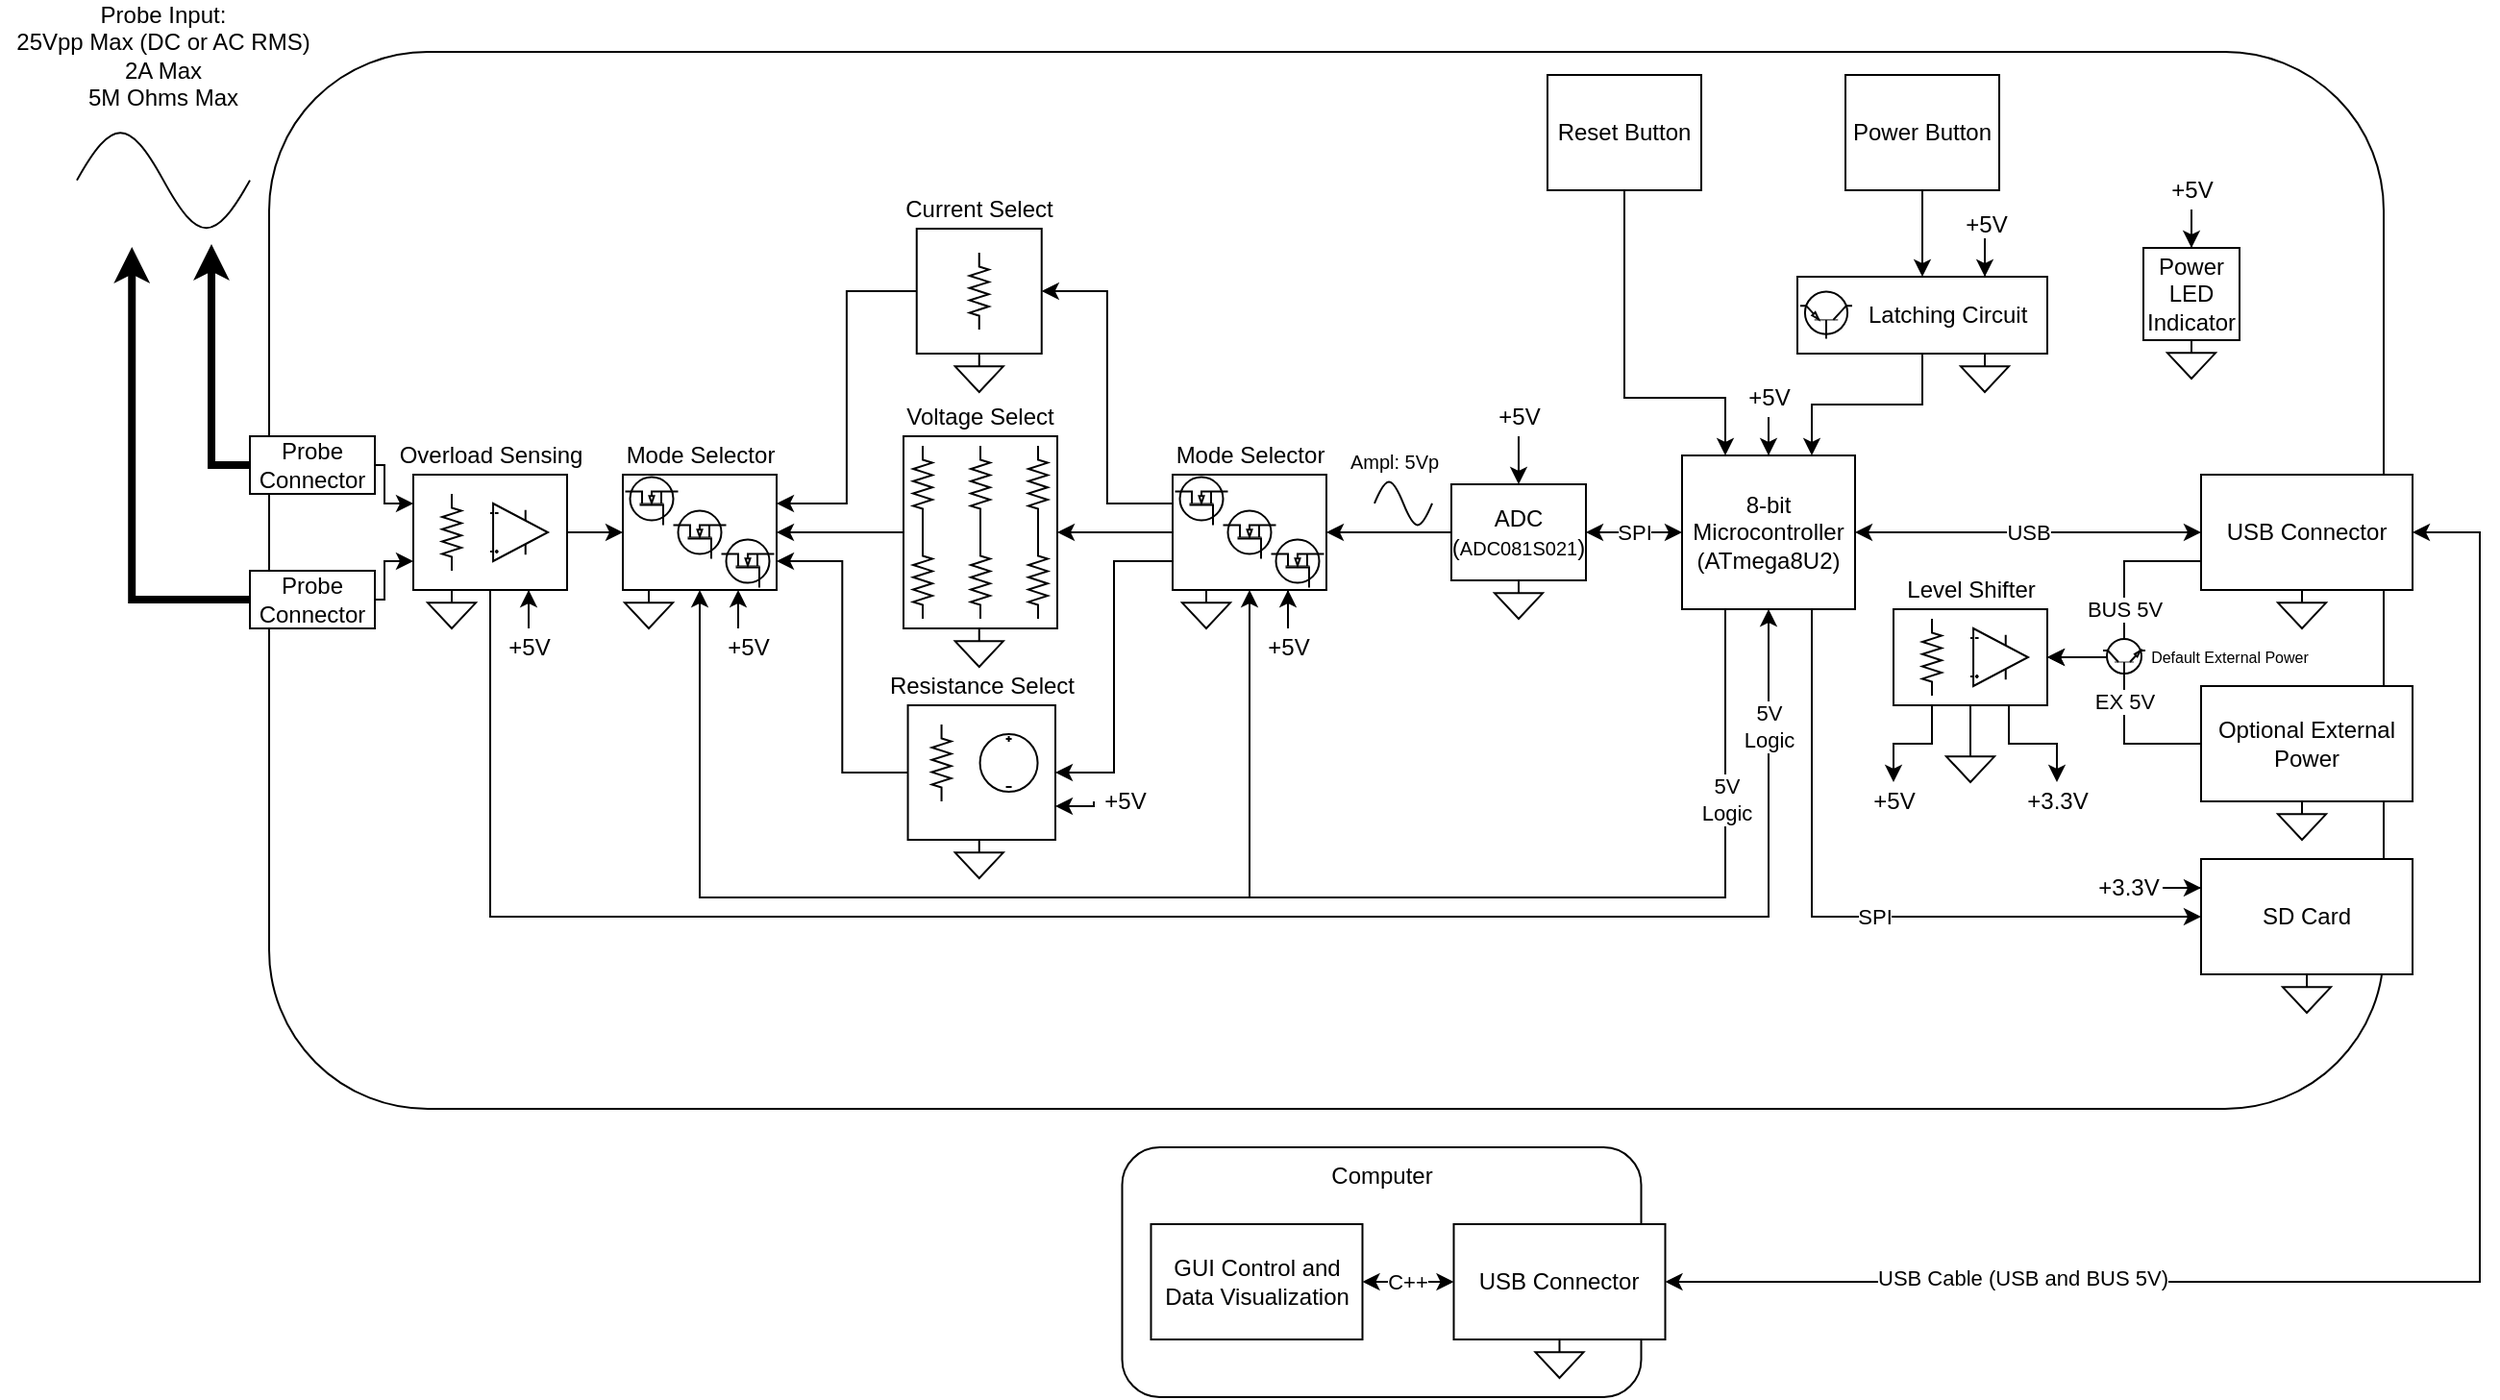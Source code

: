 <mxfile version="13.6.2" type="device"><diagram id="-oL0NHtV38mQ9emUjdSc" name="Page-1"><mxGraphModel dx="2523" dy="1014" grid="1" gridSize="10" guides="1" tooltips="1" connect="1" arrows="1" fold="1" page="1" pageScale="1" pageWidth="850" pageHeight="1100" math="0" shadow="0"><root><mxCell id="0"/><mxCell id="1" parent="0"/><mxCell id="wLDwbeyGVbWUntYZaLQP-93" value="" style="rounded=1;whiteSpace=wrap;html=1;" parent="1" vertex="1"><mxGeometry x="-650" y="190" width="1100" height="550" as="geometry"/></mxCell><mxCell id="okWs0Sjqfzj3kmloRYLB-4" value="SPI" style="edgeStyle=orthogonalEdgeStyle;rounded=0;orthogonalLoop=1;jettySize=auto;html=1;exitX=0;exitY=0.5;exitDx=0;exitDy=0;startArrow=classic;startFill=1;" parent="1" source="okWs0Sjqfzj3kmloRYLB-2" edge="1"><mxGeometry relative="1" as="geometry"><mxPoint x="35" y="440" as="targetPoint"/></mxGeometry></mxCell><mxCell id="okWs0Sjqfzj3kmloRYLB-37" style="edgeStyle=orthogonalEdgeStyle;rounded=0;orthogonalLoop=1;jettySize=auto;html=1;exitX=0.25;exitY=1;exitDx=0;exitDy=0;entryX=0.5;entryY=1;entryDx=0;entryDy=0;startArrow=none;startFill=0;endArrow=classic;endFill=1;" parent="1" source="okWs0Sjqfzj3kmloRYLB-2" target="okWs0Sjqfzj3kmloRYLB-25" edge="1"><mxGeometry relative="1" as="geometry"><Array as="points"><mxPoint x="108" y="630"/><mxPoint x="-140" y="630"/></Array></mxGeometry></mxCell><mxCell id="okWs0Sjqfzj3kmloRYLB-65" style="edgeStyle=orthogonalEdgeStyle;rounded=0;orthogonalLoop=1;jettySize=auto;html=1;exitX=0.25;exitY=1;exitDx=0;exitDy=0;entryX=0.5;entryY=1;entryDx=0;entryDy=0;startArrow=none;startFill=0;endArrow=classic;endFill=1;" parent="1" source="okWs0Sjqfzj3kmloRYLB-2" target="okWs0Sjqfzj3kmloRYLB-39" edge="1"><mxGeometry relative="1" as="geometry"><Array as="points"><mxPoint x="108" y="630"/><mxPoint x="-426" y="630"/></Array></mxGeometry></mxCell><mxCell id="wLDwbeyGVbWUntYZaLQP-70" value="5V&lt;br&gt;Logic" style="edgeLabel;html=1;align=center;verticalAlign=middle;resizable=0;points=[];" parent="okWs0Sjqfzj3kmloRYLB-65" vertex="1" connectable="0"><mxGeometry x="-0.904" y="3" relative="1" as="geometry"><mxPoint x="-3" y="58.5" as="offset"/></mxGeometry></mxCell><mxCell id="wLDwbeyGVbWUntYZaLQP-11" value="USB" style="edgeStyle=orthogonalEdgeStyle;rounded=0;orthogonalLoop=1;jettySize=auto;html=1;exitX=1;exitY=0.5;exitDx=0;exitDy=0;entryX=0;entryY=0.5;entryDx=0;entryDy=0;startArrow=classic;startFill=1;" parent="1" source="okWs0Sjqfzj3kmloRYLB-2" target="wLDwbeyGVbWUntYZaLQP-1" edge="1"><mxGeometry relative="1" as="geometry"/></mxCell><mxCell id="wLDwbeyGVbWUntYZaLQP-28" style="edgeStyle=orthogonalEdgeStyle;rounded=0;orthogonalLoop=1;jettySize=auto;html=1;exitX=0.75;exitY=1;exitDx=0;exitDy=0;entryX=0;entryY=0.5;entryDx=0;entryDy=0;startArrow=none;startFill=0;" parent="1" source="okWs0Sjqfzj3kmloRYLB-2" target="wLDwbeyGVbWUntYZaLQP-21" edge="1"><mxGeometry relative="1" as="geometry"/></mxCell><mxCell id="wLDwbeyGVbWUntYZaLQP-71" value="SPI" style="edgeLabel;html=1;align=center;verticalAlign=middle;resizable=0;points=[];" parent="wLDwbeyGVbWUntYZaLQP-28" vertex="1" connectable="0"><mxGeometry x="-0.134" y="34" relative="1" as="geometry"><mxPoint x="-1.5" y="3" as="offset"/></mxGeometry></mxCell><mxCell id="wLDwbeyGVbWUntYZaLQP-49" style="edgeStyle=orthogonalEdgeStyle;rounded=0;orthogonalLoop=1;jettySize=auto;html=1;exitX=0.5;exitY=0;exitDx=0;exitDy=0;startArrow=classic;startFill=1;endArrow=none;endFill=0;" parent="1" source="okWs0Sjqfzj3kmloRYLB-2" target="wLDwbeyGVbWUntYZaLQP-48" edge="1"><mxGeometry relative="1" as="geometry"/></mxCell><mxCell id="okWs0Sjqfzj3kmloRYLB-2" value="8-bit Microcontroller&lt;br&gt;(ATmega8U2)" style="rounded=0;whiteSpace=wrap;html=1;" parent="1" vertex="1"><mxGeometry x="85" y="400" width="90" height="80" as="geometry"/></mxCell><mxCell id="okWs0Sjqfzj3kmloRYLB-36" style="edgeStyle=orthogonalEdgeStyle;rounded=0;orthogonalLoop=1;jettySize=auto;html=1;exitX=0;exitY=0.5;exitDx=0;exitDy=0;entryX=1;entryY=0.5;entryDx=0;entryDy=0;startArrow=none;startFill=0;endArrow=classic;endFill=1;" parent="1" source="okWs0Sjqfzj3kmloRYLB-3" target="okWs0Sjqfzj3kmloRYLB-25" edge="1"><mxGeometry relative="1" as="geometry"/></mxCell><mxCell id="wLDwbeyGVbWUntYZaLQP-81" style="edgeStyle=orthogonalEdgeStyle;rounded=0;orthogonalLoop=1;jettySize=auto;html=1;exitX=0.5;exitY=0;exitDx=0;exitDy=0;startArrow=classic;startFill=1;endArrow=none;endFill=0;" parent="1" source="okWs0Sjqfzj3kmloRYLB-3" target="wLDwbeyGVbWUntYZaLQP-55" edge="1"><mxGeometry relative="1" as="geometry"/></mxCell><mxCell id="okWs0Sjqfzj3kmloRYLB-3" value="ADC&lt;br&gt;(&lt;font style=&quot;font-size: 10px&quot;&gt;ADC081S021&lt;/font&gt;)" style="rounded=0;whiteSpace=wrap;html=1;" parent="1" vertex="1"><mxGeometry x="-35" y="415" width="70" height="50" as="geometry"/></mxCell><mxCell id="okWs0Sjqfzj3kmloRYLB-67" style="edgeStyle=orthogonalEdgeStyle;rounded=0;orthogonalLoop=1;jettySize=auto;html=1;exitX=1;exitY=0.5;exitDx=0;exitDy=0;entryX=0;entryY=0.5;entryDx=0;entryDy=0;startArrow=none;startFill=0;endArrow=classic;endFill=1;" parent="1" source="okWs0Sjqfzj3kmloRYLB-5" target="okWs0Sjqfzj3kmloRYLB-39" edge="1"><mxGeometry relative="1" as="geometry"/></mxCell><mxCell id="wLDwbeyGVbWUntYZaLQP-20" style="edgeStyle=orthogonalEdgeStyle;rounded=0;orthogonalLoop=1;jettySize=auto;html=1;exitX=0.5;exitY=1;exitDx=0;exitDy=0;entryX=0.5;entryY=1;entryDx=0;entryDy=0;startArrow=none;startFill=0;" parent="1" source="okWs0Sjqfzj3kmloRYLB-5" target="okWs0Sjqfzj3kmloRYLB-2" edge="1"><mxGeometry relative="1" as="geometry"><Array as="points"><mxPoint x="-535" y="640"/><mxPoint x="130" y="640"/></Array></mxGeometry></mxCell><mxCell id="wLDwbeyGVbWUntYZaLQP-69" value="5V&lt;br&gt;Logic" style="edgeLabel;html=1;align=center;verticalAlign=middle;resizable=0;points=[];" parent="wLDwbeyGVbWUntYZaLQP-20" vertex="1" connectable="0"><mxGeometry x="0.914" relative="1" as="geometry"><mxPoint y="18" as="offset"/></mxGeometry></mxCell><mxCell id="wLDwbeyGVbWUntYZaLQP-47" style="edgeStyle=orthogonalEdgeStyle;rounded=0;orthogonalLoop=1;jettySize=auto;html=1;exitX=0.75;exitY=1;exitDx=0;exitDy=0;startArrow=classic;startFill=1;endArrow=none;endFill=0;" parent="1" source="okWs0Sjqfzj3kmloRYLB-5" target="wLDwbeyGVbWUntYZaLQP-46" edge="1"><mxGeometry relative="1" as="geometry"/></mxCell><mxCell id="wLDwbeyGVbWUntYZaLQP-54" style="edgeStyle=orthogonalEdgeStyle;rounded=0;orthogonalLoop=1;jettySize=auto;html=1;exitX=0;exitY=0.25;exitDx=0;exitDy=0;entryX=1;entryY=0.5;entryDx=0;entryDy=0;startArrow=classic;startFill=1;endArrow=none;endFill=0;" parent="1" source="okWs0Sjqfzj3kmloRYLB-5" target="wLDwbeyGVbWUntYZaLQP-53" edge="1"><mxGeometry relative="1" as="geometry"><Array as="points"><mxPoint x="-590" y="425"/><mxPoint x="-590" y="405"/></Array></mxGeometry></mxCell><mxCell id="wLDwbeyGVbWUntYZaLQP-107" style="edgeStyle=orthogonalEdgeStyle;rounded=0;orthogonalLoop=1;jettySize=auto;html=1;exitX=0;exitY=0.75;exitDx=0;exitDy=0;entryX=1;entryY=0.5;entryDx=0;entryDy=0;startArrow=classic;startFill=1;endArrow=none;endFill=0;strokeColor=#000000;strokeWidth=1;" parent="1" source="okWs0Sjqfzj3kmloRYLB-5" target="wLDwbeyGVbWUntYZaLQP-106" edge="1"><mxGeometry relative="1" as="geometry"><Array as="points"><mxPoint x="-590" y="455"/><mxPoint x="-590" y="475"/></Array></mxGeometry></mxCell><mxCell id="okWs0Sjqfzj3kmloRYLB-5" value="" style="rounded=0;whiteSpace=wrap;html=1;" parent="1" vertex="1"><mxGeometry x="-575" y="410" width="80" height="60" as="geometry"/></mxCell><mxCell id="okWs0Sjqfzj3kmloRYLB-24" value="" style="group" parent="1" vertex="1" connectable="0"><mxGeometry x="-325" y="360" width="90" height="130" as="geometry"/></mxCell><mxCell id="okWs0Sjqfzj3kmloRYLB-22" value="" style="rounded=0;whiteSpace=wrap;html=1;" parent="okWs0Sjqfzj3kmloRYLB-24" vertex="1"><mxGeometry x="5" y="30" width="80" height="100" as="geometry"/></mxCell><mxCell id="okWs0Sjqfzj3kmloRYLB-8" value="" style="pointerEvents=1;verticalLabelPosition=bottom;shadow=0;dashed=0;align=center;html=1;verticalAlign=top;shape=mxgraph.electrical.resistors.resistor_2;rotation=90;" parent="okWs0Sjqfzj3kmloRYLB-24" vertex="1"><mxGeometry x="55" y="50" width="40" height="10" as="geometry"/></mxCell><mxCell id="okWs0Sjqfzj3kmloRYLB-9" value="" style="pointerEvents=1;verticalLabelPosition=bottom;shadow=0;dashed=0;align=center;html=1;verticalAlign=top;shape=mxgraph.electrical.resistors.resistor_2;rotation=90;" parent="okWs0Sjqfzj3kmloRYLB-24" vertex="1"><mxGeometry x="55" y="100" width="40" height="10" as="geometry"/></mxCell><mxCell id="okWs0Sjqfzj3kmloRYLB-10" style="edgeStyle=orthogonalEdgeStyle;rounded=0;orthogonalLoop=1;jettySize=auto;html=1;exitX=1;exitY=0.5;exitDx=0;exitDy=0;exitPerimeter=0;entryX=0;entryY=0.5;entryDx=0;entryDy=0;entryPerimeter=0;startArrow=none;startFill=0;endArrow=none;endFill=0;" parent="okWs0Sjqfzj3kmloRYLB-24" source="okWs0Sjqfzj3kmloRYLB-8" target="okWs0Sjqfzj3kmloRYLB-9" edge="1"><mxGeometry relative="1" as="geometry"/></mxCell><mxCell id="okWs0Sjqfzj3kmloRYLB-17" value="" style="pointerEvents=1;verticalLabelPosition=bottom;shadow=0;dashed=0;align=center;html=1;verticalAlign=top;shape=mxgraph.electrical.resistors.resistor_2;rotation=90;" parent="okWs0Sjqfzj3kmloRYLB-24" vertex="1"><mxGeometry x="25" y="50" width="40" height="10" as="geometry"/></mxCell><mxCell id="okWs0Sjqfzj3kmloRYLB-18" value="" style="pointerEvents=1;verticalLabelPosition=bottom;shadow=0;dashed=0;align=center;html=1;verticalAlign=top;shape=mxgraph.electrical.resistors.resistor_2;rotation=90;" parent="okWs0Sjqfzj3kmloRYLB-24" vertex="1"><mxGeometry x="25" y="100" width="40" height="10" as="geometry"/></mxCell><mxCell id="okWs0Sjqfzj3kmloRYLB-16" style="edgeStyle=orthogonalEdgeStyle;rounded=0;orthogonalLoop=1;jettySize=auto;html=1;exitX=1;exitY=0.5;exitDx=0;exitDy=0;exitPerimeter=0;entryX=0;entryY=0.5;entryDx=0;entryDy=0;entryPerimeter=0;startArrow=none;startFill=0;endArrow=none;endFill=0;" parent="okWs0Sjqfzj3kmloRYLB-24" source="okWs0Sjqfzj3kmloRYLB-17" target="okWs0Sjqfzj3kmloRYLB-18" edge="1"><mxGeometry relative="1" as="geometry"/></mxCell><mxCell id="okWs0Sjqfzj3kmloRYLB-20" value="" style="pointerEvents=1;verticalLabelPosition=bottom;shadow=0;dashed=0;align=center;html=1;verticalAlign=top;shape=mxgraph.electrical.resistors.resistor_2;rotation=90;" parent="okWs0Sjqfzj3kmloRYLB-24" vertex="1"><mxGeometry x="-5" y="50" width="40" height="10" as="geometry"/></mxCell><mxCell id="okWs0Sjqfzj3kmloRYLB-21" value="" style="pointerEvents=1;verticalLabelPosition=bottom;shadow=0;dashed=0;align=center;html=1;verticalAlign=top;shape=mxgraph.electrical.resistors.resistor_2;rotation=90;" parent="okWs0Sjqfzj3kmloRYLB-24" vertex="1"><mxGeometry x="-5" y="100" width="40" height="10" as="geometry"/></mxCell><mxCell id="okWs0Sjqfzj3kmloRYLB-19" style="edgeStyle=orthogonalEdgeStyle;rounded=0;orthogonalLoop=1;jettySize=auto;html=1;exitX=1;exitY=0.5;exitDx=0;exitDy=0;exitPerimeter=0;entryX=0;entryY=0.5;entryDx=0;entryDy=0;entryPerimeter=0;startArrow=none;startFill=0;endArrow=none;endFill=0;" parent="okWs0Sjqfzj3kmloRYLB-24" source="okWs0Sjqfzj3kmloRYLB-20" target="okWs0Sjqfzj3kmloRYLB-21" edge="1"><mxGeometry relative="1" as="geometry"/></mxCell><mxCell id="okWs0Sjqfzj3kmloRYLB-23" value="Voltage Select" style="text;html=1;strokeColor=none;fillColor=none;align=center;verticalAlign=middle;whiteSpace=wrap;rounded=0;" parent="okWs0Sjqfzj3kmloRYLB-24" vertex="1"><mxGeometry y="10" width="90" height="20" as="geometry"/></mxCell><mxCell id="okWs0Sjqfzj3kmloRYLB-35" value="" style="group" parent="1" vertex="1" connectable="0"><mxGeometry x="-185" y="390" width="90" height="80" as="geometry"/></mxCell><mxCell id="okWs0Sjqfzj3kmloRYLB-25" value="" style="rounded=0;whiteSpace=wrap;html=1;" parent="okWs0Sjqfzj3kmloRYLB-35" vertex="1"><mxGeometry x="5" y="20" width="80" height="60" as="geometry"/></mxCell><mxCell id="okWs0Sjqfzj3kmloRYLB-31" value="" style="verticalLabelPosition=bottom;shadow=0;dashed=0;align=center;html=1;verticalAlign=top;shape=mxgraph.electrical.mosfets1.n-channel_mosfet_1;rotation=-90;" parent="okWs0Sjqfzj3kmloRYLB-35" vertex="1"><mxGeometry x="7.5" y="20" width="25" height="27.5" as="geometry"/></mxCell><mxCell id="okWs0Sjqfzj3kmloRYLB-32" value="" style="verticalLabelPosition=bottom;shadow=0;dashed=0;align=center;html=1;verticalAlign=top;shape=mxgraph.electrical.mosfets1.n-channel_mosfet_1;rotation=-90;" parent="okWs0Sjqfzj3kmloRYLB-35" vertex="1"><mxGeometry x="32.5" y="37.5" width="25" height="27.5" as="geometry"/></mxCell><mxCell id="okWs0Sjqfzj3kmloRYLB-33" value="" style="verticalLabelPosition=bottom;shadow=0;dashed=0;align=center;html=1;verticalAlign=top;shape=mxgraph.electrical.mosfets1.n-channel_mosfet_1;rotation=-90;" parent="okWs0Sjqfzj3kmloRYLB-35" vertex="1"><mxGeometry x="57.5" y="52.5" width="25" height="27.5" as="geometry"/></mxCell><mxCell id="okWs0Sjqfzj3kmloRYLB-34" value="Mode Selector" style="text;html=1;align=center;verticalAlign=middle;resizable=0;points=[];autosize=1;" parent="okWs0Sjqfzj3kmloRYLB-35" vertex="1"><mxGeometry width="90" height="20" as="geometry"/></mxCell><mxCell id="okWs0Sjqfzj3kmloRYLB-38" value="" style="group" parent="1" vertex="1" connectable="0"><mxGeometry x="-471" y="390" width="90" height="80" as="geometry"/></mxCell><mxCell id="okWs0Sjqfzj3kmloRYLB-39" value="" style="rounded=0;whiteSpace=wrap;html=1;" parent="okWs0Sjqfzj3kmloRYLB-38" vertex="1"><mxGeometry x="5" y="20" width="80" height="60" as="geometry"/></mxCell><mxCell id="okWs0Sjqfzj3kmloRYLB-40" value="" style="verticalLabelPosition=bottom;shadow=0;dashed=0;align=center;html=1;verticalAlign=top;shape=mxgraph.electrical.mosfets1.n-channel_mosfet_1;rotation=-90;" parent="okWs0Sjqfzj3kmloRYLB-38" vertex="1"><mxGeometry x="7.5" y="20" width="25" height="27.5" as="geometry"/></mxCell><mxCell id="okWs0Sjqfzj3kmloRYLB-41" value="" style="verticalLabelPosition=bottom;shadow=0;dashed=0;align=center;html=1;verticalAlign=top;shape=mxgraph.electrical.mosfets1.n-channel_mosfet_1;rotation=-90;" parent="okWs0Sjqfzj3kmloRYLB-38" vertex="1"><mxGeometry x="32.5" y="37.5" width="25" height="27.5" as="geometry"/></mxCell><mxCell id="okWs0Sjqfzj3kmloRYLB-42" value="" style="verticalLabelPosition=bottom;shadow=0;dashed=0;align=center;html=1;verticalAlign=top;shape=mxgraph.electrical.mosfets1.n-channel_mosfet_1;rotation=-90;" parent="okWs0Sjqfzj3kmloRYLB-38" vertex="1"><mxGeometry x="57.5" y="52.5" width="25" height="27.5" as="geometry"/></mxCell><mxCell id="okWs0Sjqfzj3kmloRYLB-43" value="Mode Selector" style="text;html=1;align=center;verticalAlign=middle;resizable=0;points=[];autosize=1;" parent="okWs0Sjqfzj3kmloRYLB-38" vertex="1"><mxGeometry width="90" height="20" as="geometry"/></mxCell><mxCell id="okWs0Sjqfzj3kmloRYLB-57" value="" style="group" parent="1" vertex="1" connectable="0"><mxGeometry x="-320" y="262" width="78.75" height="105" as="geometry"/></mxCell><mxCell id="okWs0Sjqfzj3kmloRYLB-45" value="" style="whiteSpace=wrap;html=1;aspect=fixed;" parent="okWs0Sjqfzj3kmloRYLB-57" vertex="1"><mxGeometry x="6.87" y="20" width="65" height="65" as="geometry"/></mxCell><mxCell id="okWs0Sjqfzj3kmloRYLB-12" value="" style="pointerEvents=1;verticalLabelPosition=bottom;shadow=0;dashed=0;align=center;html=1;verticalAlign=top;shape=mxgraph.electrical.resistors.resistor_2;rotation=90;" parent="okWs0Sjqfzj3kmloRYLB-57" vertex="1"><mxGeometry x="19.37" y="47.5" width="40" height="10" as="geometry"/></mxCell><mxCell id="okWs0Sjqfzj3kmloRYLB-46" value="Current Select" style="text;html=1;strokeColor=none;fillColor=none;align=center;verticalAlign=middle;whiteSpace=wrap;rounded=0;" parent="okWs0Sjqfzj3kmloRYLB-57" vertex="1"><mxGeometry width="78.75" height="20" as="geometry"/></mxCell><mxCell id="wLDwbeyGVbWUntYZaLQP-59" value="" style="pointerEvents=1;verticalLabelPosition=bottom;shadow=0;dashed=0;align=center;html=1;verticalAlign=top;shape=mxgraph.electrical.signal_sources.signal_ground;" parent="okWs0Sjqfzj3kmloRYLB-57" vertex="1"><mxGeometry x="26.88" y="85" width="25" height="20" as="geometry"/></mxCell><mxCell id="okWs0Sjqfzj3kmloRYLB-58" value="" style="group" parent="1" vertex="1" connectable="0"><mxGeometry x="-331" y="510" width="104.37" height="90" as="geometry"/></mxCell><mxCell id="okWs0Sjqfzj3kmloRYLB-56" value="" style="rounded=0;whiteSpace=wrap;html=1;" parent="okWs0Sjqfzj3kmloRYLB-58" vertex="1"><mxGeometry x="13.28" y="20" width="76.72" height="70" as="geometry"/></mxCell><mxCell id="okWs0Sjqfzj3kmloRYLB-48" value="" style="pointerEvents=1;verticalLabelPosition=bottom;shadow=0;dashed=0;align=center;html=1;verticalAlign=top;shape=mxgraph.electrical.resistors.resistor_2;rotation=90;" parent="okWs0Sjqfzj3kmloRYLB-58" vertex="1"><mxGeometry x="10.78" y="45" width="40" height="10" as="geometry"/></mxCell><mxCell id="okWs0Sjqfzj3kmloRYLB-49" value="Resistance Select" style="text;html=1;strokeColor=none;fillColor=none;align=center;verticalAlign=middle;whiteSpace=wrap;rounded=0;" parent="okWs0Sjqfzj3kmloRYLB-58" vertex="1"><mxGeometry width="104.37" height="20" as="geometry"/></mxCell><mxCell id="okWs0Sjqfzj3kmloRYLB-50" value="" style="pointerEvents=1;verticalLabelPosition=bottom;shadow=0;dashed=0;align=center;html=1;verticalAlign=top;shape=mxgraph.electrical.signal_sources.dc_source_3;" parent="okWs0Sjqfzj3kmloRYLB-58" vertex="1"><mxGeometry x="50.78" y="35" width="30" height="30" as="geometry"/></mxCell><mxCell id="okWs0Sjqfzj3kmloRYLB-59" style="edgeStyle=orthogonalEdgeStyle;rounded=0;orthogonalLoop=1;jettySize=auto;html=1;exitX=0;exitY=0.5;exitDx=0;exitDy=0;startArrow=none;startFill=0;endArrow=classic;endFill=1;" parent="1" source="okWs0Sjqfzj3kmloRYLB-25" target="okWs0Sjqfzj3kmloRYLB-22" edge="1"><mxGeometry relative="1" as="geometry"/></mxCell><mxCell id="okWs0Sjqfzj3kmloRYLB-60" style="edgeStyle=orthogonalEdgeStyle;rounded=0;orthogonalLoop=1;jettySize=auto;html=1;exitX=0;exitY=0.75;exitDx=0;exitDy=0;entryX=1;entryY=0.5;entryDx=0;entryDy=0;startArrow=none;startFill=0;endArrow=classic;endFill=1;" parent="1" source="okWs0Sjqfzj3kmloRYLB-25" target="okWs0Sjqfzj3kmloRYLB-56" edge="1"><mxGeometry relative="1" as="geometry"/></mxCell><mxCell id="okWs0Sjqfzj3kmloRYLB-61" style="edgeStyle=orthogonalEdgeStyle;rounded=0;orthogonalLoop=1;jettySize=auto;html=1;exitX=0;exitY=0.25;exitDx=0;exitDy=0;entryX=1;entryY=0.5;entryDx=0;entryDy=0;startArrow=none;startFill=0;endArrow=classic;endFill=1;" parent="1" source="okWs0Sjqfzj3kmloRYLB-25" target="okWs0Sjqfzj3kmloRYLB-45" edge="1"><mxGeometry relative="1" as="geometry"/></mxCell><mxCell id="okWs0Sjqfzj3kmloRYLB-62" style="edgeStyle=orthogonalEdgeStyle;rounded=0;orthogonalLoop=1;jettySize=auto;html=1;exitX=0;exitY=0.5;exitDx=0;exitDy=0;entryX=1;entryY=0.25;entryDx=0;entryDy=0;startArrow=none;startFill=0;endArrow=classic;endFill=1;" parent="1" source="okWs0Sjqfzj3kmloRYLB-45" target="okWs0Sjqfzj3kmloRYLB-39" edge="1"><mxGeometry relative="1" as="geometry"/></mxCell><mxCell id="okWs0Sjqfzj3kmloRYLB-63" style="edgeStyle=orthogonalEdgeStyle;rounded=0;orthogonalLoop=1;jettySize=auto;html=1;exitX=0;exitY=0.5;exitDx=0;exitDy=0;entryX=1;entryY=0.5;entryDx=0;entryDy=0;startArrow=none;startFill=0;endArrow=classic;endFill=1;" parent="1" source="okWs0Sjqfzj3kmloRYLB-22" target="okWs0Sjqfzj3kmloRYLB-39" edge="1"><mxGeometry relative="1" as="geometry"/></mxCell><mxCell id="okWs0Sjqfzj3kmloRYLB-64" style="edgeStyle=orthogonalEdgeStyle;rounded=0;orthogonalLoop=1;jettySize=auto;html=1;exitX=0;exitY=0.5;exitDx=0;exitDy=0;entryX=1;entryY=0.75;entryDx=0;entryDy=0;startArrow=none;startFill=0;endArrow=classic;endFill=1;" parent="1" source="okWs0Sjqfzj3kmloRYLB-56" target="okWs0Sjqfzj3kmloRYLB-39" edge="1"><mxGeometry relative="1" as="geometry"/></mxCell><mxCell id="wLDwbeyGVbWUntYZaLQP-32" value="BUS 5V" style="edgeStyle=orthogonalEdgeStyle;rounded=0;orthogonalLoop=1;jettySize=auto;html=1;exitX=0;exitY=0.75;exitDx=0;exitDy=0;entryX=1;entryY=0.5;entryDx=0;entryDy=0;startArrow=none;startFill=0;" parent="1" source="wLDwbeyGVbWUntYZaLQP-1" target="wLDwbeyGVbWUntYZaLQP-22" edge="1"><mxGeometry relative="1" as="geometry"/></mxCell><mxCell id="wLDwbeyGVbWUntYZaLQP-1" value="USB Connector" style="rounded=0;whiteSpace=wrap;html=1;" parent="1" vertex="1"><mxGeometry x="355" y="410" width="110" height="60" as="geometry"/></mxCell><mxCell id="wLDwbeyGVbWUntYZaLQP-3" style="edgeStyle=orthogonalEdgeStyle;rounded=0;orthogonalLoop=1;jettySize=auto;html=1;exitX=0.5;exitY=1;exitDx=0;exitDy=0;entryX=0.25;entryY=0;entryDx=0;entryDy=0;" parent="1" source="wLDwbeyGVbWUntYZaLQP-2" target="okWs0Sjqfzj3kmloRYLB-2" edge="1"><mxGeometry relative="1" as="geometry"><Array as="points"><mxPoint x="55" y="370"/><mxPoint x="108" y="370"/></Array></mxGeometry></mxCell><mxCell id="wLDwbeyGVbWUntYZaLQP-2" value="Reset Button" style="rounded=0;whiteSpace=wrap;html=1;" parent="1" vertex="1"><mxGeometry x="15" y="202" width="80" height="60" as="geometry"/></mxCell><mxCell id="wLDwbeyGVbWUntYZaLQP-9" style="edgeStyle=orthogonalEdgeStyle;rounded=0;orthogonalLoop=1;jettySize=auto;html=1;exitX=0.5;exitY=1;exitDx=0;exitDy=0;entryX=0.5;entryY=0;entryDx=0;entryDy=0;" parent="1" source="wLDwbeyGVbWUntYZaLQP-4" target="wLDwbeyGVbWUntYZaLQP-5" edge="1"><mxGeometry relative="1" as="geometry"/></mxCell><mxCell id="wLDwbeyGVbWUntYZaLQP-4" value="Power Button" style="rounded=0;whiteSpace=wrap;html=1;" parent="1" vertex="1"><mxGeometry x="170" y="202" width="80" height="60" as="geometry"/></mxCell><mxCell id="wLDwbeyGVbWUntYZaLQP-23" style="edgeStyle=orthogonalEdgeStyle;rounded=0;orthogonalLoop=1;jettySize=auto;html=1;exitX=0.5;exitY=1;exitDx=0;exitDy=0;entryX=0.75;entryY=0;entryDx=0;entryDy=0;startArrow=none;startFill=0;" parent="1" source="wLDwbeyGVbWUntYZaLQP-5" target="okWs0Sjqfzj3kmloRYLB-2" edge="1"><mxGeometry relative="1" as="geometry"/></mxCell><mxCell id="wLDwbeyGVbWUntYZaLQP-68" style="edgeStyle=orthogonalEdgeStyle;rounded=0;orthogonalLoop=1;jettySize=auto;html=1;exitX=0.75;exitY=0;exitDx=0;exitDy=0;startArrow=classic;startFill=1;endArrow=none;endFill=0;" parent="1" source="wLDwbeyGVbWUntYZaLQP-5" target="wLDwbeyGVbWUntYZaLQP-66" edge="1"><mxGeometry relative="1" as="geometry"/></mxCell><mxCell id="wLDwbeyGVbWUntYZaLQP-5" value="&amp;nbsp; &amp;nbsp; &amp;nbsp; &amp;nbsp; Latching Circuit" style="rounded=0;whiteSpace=wrap;html=1;" parent="1" vertex="1"><mxGeometry x="145" y="307" width="130" height="40" as="geometry"/></mxCell><mxCell id="wLDwbeyGVbWUntYZaLQP-8" value="" style="verticalLabelPosition=bottom;shadow=0;dashed=0;align=center;html=1;verticalAlign=top;shape=mxgraph.electrical.transistors.pnp_transistor_1;rotation=-90;" parent="1" vertex="1"><mxGeometry x="135" y="313.5" width="50" height="27" as="geometry"/></mxCell><mxCell id="wLDwbeyGVbWUntYZaLQP-17" value="" style="verticalLabelPosition=bottom;shadow=0;dashed=0;align=center;html=1;verticalAlign=top;shape=mxgraph.electrical.abstract.operational_amp_1;rotation=0;" parent="1" vertex="1"><mxGeometry x="-535" y="425" width="30" height="30" as="geometry"/></mxCell><mxCell id="wLDwbeyGVbWUntYZaLQP-18" value="Overload Sensing" style="text;html=1;align=center;verticalAlign=middle;resizable=0;points=[];autosize=1;" parent="1" vertex="1"><mxGeometry x="-590" y="390" width="110" height="20" as="geometry"/></mxCell><mxCell id="wLDwbeyGVbWUntYZaLQP-19" value="" style="pointerEvents=1;verticalLabelPosition=bottom;shadow=0;dashed=0;align=center;html=1;verticalAlign=top;shape=mxgraph.electrical.resistors.resistor_2;rotation=90;" parent="1" vertex="1"><mxGeometry x="-575" y="435" width="40" height="10" as="geometry"/></mxCell><mxCell id="L6yJ6HLcH0pnZUztyq2i-3" style="edgeStyle=orthogonalEdgeStyle;rounded=0;orthogonalLoop=1;jettySize=auto;html=1;exitX=0;exitY=0.25;exitDx=0;exitDy=0;startArrow=classic;startFill=1;endArrow=none;endFill=0;" edge="1" parent="1" source="wLDwbeyGVbWUntYZaLQP-21" target="wLDwbeyGVbWUntYZaLQP-37"><mxGeometry relative="1" as="geometry"/></mxCell><mxCell id="wLDwbeyGVbWUntYZaLQP-21" value="SD Card" style="rounded=0;whiteSpace=wrap;html=1;" parent="1" vertex="1"><mxGeometry x="355" y="610" width="110" height="60" as="geometry"/></mxCell><mxCell id="wLDwbeyGVbWUntYZaLQP-27" value="" style="group" parent="1" vertex="1" connectable="0"><mxGeometry x="195" y="460" width="80" height="70" as="geometry"/></mxCell><mxCell id="wLDwbeyGVbWUntYZaLQP-22" value="" style="rounded=0;whiteSpace=wrap;html=1;" parent="wLDwbeyGVbWUntYZaLQP-27" vertex="1"><mxGeometry y="20" width="80" height="50" as="geometry"/></mxCell><mxCell id="wLDwbeyGVbWUntYZaLQP-24" value="" style="verticalLabelPosition=bottom;shadow=0;dashed=0;align=center;html=1;verticalAlign=top;shape=mxgraph.electrical.abstract.operational_amp_1;rotation=0;" parent="wLDwbeyGVbWUntYZaLQP-27" vertex="1"><mxGeometry x="40" y="30" width="30" height="30" as="geometry"/></mxCell><mxCell id="wLDwbeyGVbWUntYZaLQP-25" value="" style="pointerEvents=1;verticalLabelPosition=bottom;shadow=0;dashed=0;align=center;html=1;verticalAlign=top;shape=mxgraph.electrical.resistors.resistor_2;rotation=90;" parent="wLDwbeyGVbWUntYZaLQP-27" vertex="1"><mxGeometry y="40" width="40" height="10" as="geometry"/></mxCell><mxCell id="wLDwbeyGVbWUntYZaLQP-26" value="Level Shifter" style="text;html=1;align=center;verticalAlign=middle;resizable=0;points=[];autosize=1;" parent="wLDwbeyGVbWUntYZaLQP-27" vertex="1"><mxGeometry width="80" height="20" as="geometry"/></mxCell><mxCell id="wLDwbeyGVbWUntYZaLQP-31" value="EX 5V" style="edgeStyle=orthogonalEdgeStyle;rounded=0;orthogonalLoop=1;jettySize=auto;html=1;exitX=0;exitY=0.5;exitDx=0;exitDy=0;startArrow=none;startFill=0;" parent="1" source="wLDwbeyGVbWUntYZaLQP-30" target="wLDwbeyGVbWUntYZaLQP-22" edge="1"><mxGeometry relative="1" as="geometry"/></mxCell><mxCell id="wLDwbeyGVbWUntYZaLQP-30" value="Optional External Power" style="rounded=0;whiteSpace=wrap;html=1;" parent="1" vertex="1"><mxGeometry x="355" y="520" width="110" height="60" as="geometry"/></mxCell><mxCell id="wLDwbeyGVbWUntYZaLQP-33" value="+5V" style="text;html=1;align=center;verticalAlign=middle;resizable=0;points=[];autosize=1;" parent="1" vertex="1"><mxGeometry x="175" y="570" width="40" height="20" as="geometry"/></mxCell><mxCell id="wLDwbeyGVbWUntYZaLQP-34" value="+3.3V" style="text;html=1;align=center;verticalAlign=middle;resizable=0;points=[];autosize=1;" parent="1" vertex="1"><mxGeometry x="255" y="570" width="50" height="20" as="geometry"/></mxCell><mxCell id="wLDwbeyGVbWUntYZaLQP-35" style="edgeStyle=orthogonalEdgeStyle;rounded=0;orthogonalLoop=1;jettySize=auto;html=1;exitX=0.25;exitY=1;exitDx=0;exitDy=0;startArrow=none;startFill=0;" parent="1" source="wLDwbeyGVbWUntYZaLQP-22" target="wLDwbeyGVbWUntYZaLQP-33" edge="1"><mxGeometry relative="1" as="geometry"/></mxCell><mxCell id="wLDwbeyGVbWUntYZaLQP-36" style="edgeStyle=orthogonalEdgeStyle;rounded=0;orthogonalLoop=1;jettySize=auto;html=1;exitX=0.75;exitY=1;exitDx=0;exitDy=0;startArrow=none;startFill=0;" parent="1" source="wLDwbeyGVbWUntYZaLQP-22" target="wLDwbeyGVbWUntYZaLQP-34" edge="1"><mxGeometry relative="1" as="geometry"/></mxCell><mxCell id="wLDwbeyGVbWUntYZaLQP-37" value="+3.3V" style="text;html=1;align=center;verticalAlign=middle;resizable=0;points=[];autosize=1;" parent="1" vertex="1"><mxGeometry x="292" y="615" width="50" height="20" as="geometry"/></mxCell><mxCell id="wLDwbeyGVbWUntYZaLQP-38" value="" style="pointerEvents=1;verticalLabelPosition=bottom;shadow=0;dashed=0;align=center;html=1;verticalAlign=top;shape=mxgraph.electrical.signal_sources.signal_ground;" parent="1" vertex="1"><mxGeometry x="222.5" y="550" width="25" height="20" as="geometry"/></mxCell><mxCell id="wLDwbeyGVbWUntYZaLQP-39" style="edgeStyle=orthogonalEdgeStyle;rounded=0;orthogonalLoop=1;jettySize=auto;html=1;exitX=0.5;exitY=1;exitDx=0;exitDy=0;entryX=0.5;entryY=0;entryDx=0;entryDy=0;entryPerimeter=0;startArrow=none;startFill=0;endArrow=none;endFill=0;" parent="1" source="wLDwbeyGVbWUntYZaLQP-22" target="wLDwbeyGVbWUntYZaLQP-38" edge="1"><mxGeometry relative="1" as="geometry"/></mxCell><mxCell id="wLDwbeyGVbWUntYZaLQP-41" value="" style="pointerEvents=1;verticalLabelPosition=bottom;shadow=0;dashed=0;align=center;html=1;verticalAlign=top;shape=mxgraph.electrical.signal_sources.signal_ground;" parent="1" vertex="1"><mxGeometry x="397.5" y="670" width="25" height="20" as="geometry"/></mxCell><mxCell id="wLDwbeyGVbWUntYZaLQP-42" value="" style="pointerEvents=1;verticalLabelPosition=bottom;shadow=0;dashed=0;align=center;html=1;verticalAlign=top;shape=mxgraph.electrical.signal_sources.signal_ground;" parent="1" vertex="1"><mxGeometry x="395" y="470" width="25" height="20" as="geometry"/></mxCell><mxCell id="wLDwbeyGVbWUntYZaLQP-43" value="" style="pointerEvents=1;verticalLabelPosition=bottom;shadow=0;dashed=0;align=center;html=1;verticalAlign=top;shape=mxgraph.electrical.signal_sources.signal_ground;" parent="1" vertex="1"><mxGeometry x="395" y="580" width="25" height="20" as="geometry"/></mxCell><mxCell id="wLDwbeyGVbWUntYZaLQP-44" value="" style="pointerEvents=1;verticalLabelPosition=bottom;shadow=0;dashed=0;align=center;html=1;verticalAlign=top;shape=mxgraph.electrical.signal_sources.signal_ground;" parent="1" vertex="1"><mxGeometry x="-12.5" y="465" width="25" height="20" as="geometry"/></mxCell><mxCell id="wLDwbeyGVbWUntYZaLQP-45" value="" style="pointerEvents=1;verticalLabelPosition=bottom;shadow=0;dashed=0;align=center;html=1;verticalAlign=top;shape=mxgraph.electrical.signal_sources.signal_ground;" parent="1" vertex="1"><mxGeometry x="-567.5" y="470" width="25" height="20" as="geometry"/></mxCell><mxCell id="wLDwbeyGVbWUntYZaLQP-46" value="+5V" style="text;html=1;align=center;verticalAlign=middle;resizable=0;points=[];autosize=1;" parent="1" vertex="1"><mxGeometry x="-535" y="490" width="40" height="20" as="geometry"/></mxCell><mxCell id="wLDwbeyGVbWUntYZaLQP-48" value="+5V" style="text;html=1;align=center;verticalAlign=middle;resizable=0;points=[];autosize=1;" parent="1" vertex="1"><mxGeometry x="110" y="360" width="40" height="20" as="geometry"/></mxCell><mxCell id="wLDwbeyGVbWUntYZaLQP-52" value="" style="pointerEvents=1;verticalLabelPosition=bottom;shadow=0;dashed=0;align=center;html=1;verticalAlign=top;shape=mxgraph.electrical.signal_sources.signal_ground;" parent="1" vertex="1"><mxGeometry x="230" y="347" width="25" height="20" as="geometry"/></mxCell><mxCell id="wLDwbeyGVbWUntYZaLQP-53" value="Probe Connector" style="rounded=0;whiteSpace=wrap;html=1;" parent="1" vertex="1"><mxGeometry x="-660" y="390" width="65" height="30" as="geometry"/></mxCell><mxCell id="wLDwbeyGVbWUntYZaLQP-55" value="+5V" style="text;html=1;align=center;verticalAlign=middle;resizable=0;points=[];autosize=1;" parent="1" vertex="1"><mxGeometry x="-20" y="370" width="40" height="20" as="geometry"/></mxCell><mxCell id="wLDwbeyGVbWUntYZaLQP-58" value="" style="pointerEvents=1;verticalLabelPosition=bottom;shadow=0;dashed=0;align=center;html=1;verticalAlign=top;shape=mxgraph.electrical.signal_sources.signal_ground;" parent="1" vertex="1"><mxGeometry x="-293.12" y="490" width="25" height="20" as="geometry"/></mxCell><mxCell id="wLDwbeyGVbWUntYZaLQP-60" value="" style="pointerEvents=1;verticalLabelPosition=bottom;shadow=0;dashed=0;align=center;html=1;verticalAlign=top;shape=mxgraph.electrical.signal_sources.signal_ground;" parent="1" vertex="1"><mxGeometry x="-293.12" y="600" width="25" height="20" as="geometry"/></mxCell><mxCell id="wLDwbeyGVbWUntYZaLQP-61" value="" style="pointerEvents=1;verticalLabelPosition=bottom;shadow=0;dashed=0;align=center;html=1;verticalAlign=top;shape=mxgraph.electrical.signal_sources.signal_ground;" parent="1" vertex="1"><mxGeometry x="-175" y="470" width="25" height="20" as="geometry"/></mxCell><mxCell id="wLDwbeyGVbWUntYZaLQP-62" value="" style="pointerEvents=1;verticalLabelPosition=bottom;shadow=0;dashed=0;align=center;html=1;verticalAlign=top;shape=mxgraph.electrical.signal_sources.signal_ground;" parent="1" vertex="1"><mxGeometry x="-465" y="470" width="25" height="20" as="geometry"/></mxCell><mxCell id="wLDwbeyGVbWUntYZaLQP-63" value="+5V" style="text;html=1;align=center;verticalAlign=middle;resizable=0;points=[];autosize=1;" parent="1" vertex="1"><mxGeometry x="-421" y="490" width="40" height="20" as="geometry"/></mxCell><mxCell id="wLDwbeyGVbWUntYZaLQP-64" value="+5V" style="text;html=1;align=center;verticalAlign=middle;resizable=0;points=[];autosize=1;" parent="1" vertex="1"><mxGeometry x="-140" y="490" width="40" height="20" as="geometry"/></mxCell><mxCell id="wLDwbeyGVbWUntYZaLQP-65" style="edgeStyle=orthogonalEdgeStyle;rounded=0;orthogonalLoop=1;jettySize=auto;html=1;exitX=0.75;exitY=1;exitDx=0;exitDy=0;startArrow=classic;startFill=1;endArrow=none;endFill=0;" parent="1" source="okWs0Sjqfzj3kmloRYLB-25" target="wLDwbeyGVbWUntYZaLQP-64" edge="1"><mxGeometry relative="1" as="geometry"/></mxCell><mxCell id="wLDwbeyGVbWUntYZaLQP-66" value="+5V" style="text;html=1;align=center;verticalAlign=middle;resizable=0;points=[];autosize=1;" parent="1" vertex="1"><mxGeometry x="222.5" y="270" width="40" height="20" as="geometry"/></mxCell><mxCell id="wLDwbeyGVbWUntYZaLQP-72" style="edgeStyle=orthogonalEdgeStyle;rounded=0;orthogonalLoop=1;jettySize=auto;html=1;exitX=0.75;exitY=1;exitDx=0;exitDy=0;entryX=0.375;entryY=0;entryDx=0;entryDy=0;entryPerimeter=0;startArrow=classic;startFill=1;endArrow=none;endFill=0;" parent="1" source="okWs0Sjqfzj3kmloRYLB-39" target="wLDwbeyGVbWUntYZaLQP-63" edge="1"><mxGeometry relative="1" as="geometry"/></mxCell><mxCell id="wLDwbeyGVbWUntYZaLQP-73" value="+5V" style="text;html=1;align=center;verticalAlign=middle;resizable=0;points=[];autosize=1;" parent="1" vertex="1"><mxGeometry x="-225" y="570" width="40" height="20" as="geometry"/></mxCell><mxCell id="wLDwbeyGVbWUntYZaLQP-75" style="edgeStyle=orthogonalEdgeStyle;rounded=0;orthogonalLoop=1;jettySize=auto;html=1;exitX=1;exitY=0.75;exitDx=0;exitDy=0;startArrow=classic;startFill=1;endArrow=none;endFill=0;" parent="1" source="okWs0Sjqfzj3kmloRYLB-56" target="wLDwbeyGVbWUntYZaLQP-73" edge="1"><mxGeometry relative="1" as="geometry"/></mxCell><mxCell id="wLDwbeyGVbWUntYZaLQP-76" value="" style="pointerEvents=1;verticalLabelPosition=bottom;shadow=0;dashed=0;align=center;html=1;verticalAlign=top;shape=mxgraph.electrical.waveforms.sine_wave;" parent="1" vertex="1"><mxGeometry x="-75" y="410" width="30" height="30" as="geometry"/></mxCell><mxCell id="wLDwbeyGVbWUntYZaLQP-77" value="&lt;font style=&quot;font-size: 10px&quot;&gt;Ampl: 5Vp&lt;/font&gt;" style="text;html=1;align=center;verticalAlign=middle;resizable=0;points=[];autosize=1;" parent="1" vertex="1"><mxGeometry x="-95" y="392.5" width="60" height="20" as="geometry"/></mxCell><mxCell id="wLDwbeyGVbWUntYZaLQP-87" value="&lt;font style=&quot;font-size: 8px&quot;&gt;Default External Power&lt;/font&gt;" style="text;html=1;strokeColor=none;fillColor=none;align=center;verticalAlign=middle;whiteSpace=wrap;rounded=0;" parent="1" vertex="1"><mxGeometry x="325" y="497" width="90" height="13" as="geometry"/></mxCell><mxCell id="wLDwbeyGVbWUntYZaLQP-88" value="" style="verticalLabelPosition=bottom;shadow=0;dashed=0;align=center;html=1;verticalAlign=top;shape=mxgraph.electrical.transistors.npn_transistor_1;rotation=-90;" parent="1" vertex="1"><mxGeometry x="305" y="493" width="20" height="25" as="geometry"/></mxCell><mxCell id="wLDwbeyGVbWUntYZaLQP-91" style="edgeStyle=orthogonalEdgeStyle;rounded=0;orthogonalLoop=1;jettySize=auto;html=1;exitX=0.5;exitY=0;exitDx=0;exitDy=0;startArrow=classic;startFill=1;endArrow=none;endFill=0;" parent="1" source="wLDwbeyGVbWUntYZaLQP-89" target="wLDwbeyGVbWUntYZaLQP-90" edge="1"><mxGeometry relative="1" as="geometry"/></mxCell><mxCell id="wLDwbeyGVbWUntYZaLQP-89" value="Power LED Indicator" style="rounded=0;whiteSpace=wrap;html=1;" parent="1" vertex="1"><mxGeometry x="325" y="292" width="50" height="48" as="geometry"/></mxCell><mxCell id="wLDwbeyGVbWUntYZaLQP-90" value="+5V" style="text;html=1;align=center;verticalAlign=middle;resizable=0;points=[];autosize=1;" parent="1" vertex="1"><mxGeometry x="330" y="252" width="40" height="20" as="geometry"/></mxCell><mxCell id="wLDwbeyGVbWUntYZaLQP-92" value="" style="pointerEvents=1;verticalLabelPosition=bottom;shadow=0;dashed=0;align=center;html=1;verticalAlign=top;shape=mxgraph.electrical.signal_sources.signal_ground;" parent="1" vertex="1"><mxGeometry x="337.5" y="340" width="25" height="20" as="geometry"/></mxCell><mxCell id="wLDwbeyGVbWUntYZaLQP-101" value="Computer&lt;br&gt;&lt;br&gt;&lt;br&gt;&lt;br&gt;&lt;br&gt;&lt;br&gt;&lt;br&gt;&lt;br&gt;" style="rounded=1;whiteSpace=wrap;html=1;" parent="1" vertex="1"><mxGeometry x="-206.25" y="760" width="270" height="130" as="geometry"/></mxCell><mxCell id="L6yJ6HLcH0pnZUztyq2i-7" value="C++" style="edgeStyle=orthogonalEdgeStyle;rounded=0;orthogonalLoop=1;jettySize=auto;html=1;exitX=0;exitY=0.5;exitDx=0;exitDy=0;startArrow=classic;startFill=1;endArrow=classic;endFill=1;strokeWidth=1;" edge="1" parent="1" source="wLDwbeyGVbWUntYZaLQP-102" target="wLDwbeyGVbWUntYZaLQP-103"><mxGeometry relative="1" as="geometry"/></mxCell><mxCell id="L6yJ6HLcH0pnZUztyq2i-12" style="edgeStyle=orthogonalEdgeStyle;rounded=0;orthogonalLoop=1;jettySize=auto;html=1;exitX=1;exitY=0.5;exitDx=0;exitDy=0;entryX=1;entryY=0.5;entryDx=0;entryDy=0;startArrow=classic;startFill=1;endArrow=classic;endFill=1;strokeWidth=1;" edge="1" parent="1" source="wLDwbeyGVbWUntYZaLQP-102" target="wLDwbeyGVbWUntYZaLQP-1"><mxGeometry relative="1" as="geometry"><Array as="points"><mxPoint x="500" y="830"/><mxPoint x="500" y="440"/></Array></mxGeometry></mxCell><mxCell id="L6yJ6HLcH0pnZUztyq2i-13" value="USB Cable (USB and BUS 5V)" style="edgeLabel;html=1;align=center;verticalAlign=middle;resizable=0;points=[];" vertex="1" connectable="0" parent="L6yJ6HLcH0pnZUztyq2i-12"><mxGeometry x="-0.563" y="2" relative="1" as="geometry"><mxPoint as="offset"/></mxGeometry></mxCell><mxCell id="wLDwbeyGVbWUntYZaLQP-102" value="USB Connector" style="rounded=0;whiteSpace=wrap;html=1;" parent="1" vertex="1"><mxGeometry x="-33.75" y="800" width="110" height="60" as="geometry"/></mxCell><mxCell id="wLDwbeyGVbWUntYZaLQP-103" value="GUI Control and Data Visualization" style="rounded=0;whiteSpace=wrap;html=1;" parent="1" vertex="1"><mxGeometry x="-191.25" y="800" width="110" height="60" as="geometry"/></mxCell><mxCell id="L6yJ6HLcH0pnZUztyq2i-6" style="edgeStyle=orthogonalEdgeStyle;rounded=0;orthogonalLoop=1;jettySize=auto;html=1;exitX=0;exitY=0.5;exitDx=0;exitDy=0;entryX=0.318;entryY=1.023;entryDx=0;entryDy=0;entryPerimeter=0;startArrow=none;startFill=0;endArrow=classic;endFill=1;strokeWidth=4;" edge="1" parent="1" source="wLDwbeyGVbWUntYZaLQP-106" target="L6yJ6HLcH0pnZUztyq2i-1"><mxGeometry relative="1" as="geometry"/></mxCell><mxCell id="wLDwbeyGVbWUntYZaLQP-106" value="Probe Connector" style="rounded=0;whiteSpace=wrap;html=1;" parent="1" vertex="1"><mxGeometry x="-660" y="460" width="65" height="30" as="geometry"/></mxCell><mxCell id="wLDwbeyGVbWUntYZaLQP-110" style="edgeStyle=orthogonalEdgeStyle;rounded=0;orthogonalLoop=1;jettySize=auto;html=1;exitX=0;exitY=0.5;exitDx=0;exitDy=0;startArrow=none;startFill=0;endArrow=classic;endFill=1;strokeColor=#000000;strokeWidth=4;" parent="1" source="wLDwbeyGVbWUntYZaLQP-53" edge="1"><mxGeometry relative="1" as="geometry"><mxPoint x="-680" y="290" as="targetPoint"/><mxPoint x="-775" y="405" as="sourcePoint"/><Array as="points"><mxPoint x="-680" y="405"/></Array></mxGeometry></mxCell><mxCell id="wLDwbeyGVbWUntYZaLQP-111" value="Probe Input:&lt;br&gt;25Vpp Max (DC or AC RMS)&lt;br&gt;2A Max&lt;br&gt;5M Ohms Max" style="text;html=1;strokeColor=none;fillColor=none;align=center;verticalAlign=middle;whiteSpace=wrap;rounded=0;" parent="1" vertex="1"><mxGeometry x="-790" y="182" width="170" height="20" as="geometry"/></mxCell><mxCell id="L6yJ6HLcH0pnZUztyq2i-1" value="" style="pointerEvents=1;verticalLabelPosition=bottom;shadow=0;dashed=0;align=center;html=1;verticalAlign=top;shape=mxgraph.electrical.waveforms.sine_wave;" vertex="1" parent="1"><mxGeometry x="-750" y="223.82" width="90" height="66.18" as="geometry"/></mxCell><mxCell id="L6yJ6HLcH0pnZUztyq2i-5" value="" style="pointerEvents=1;verticalLabelPosition=bottom;shadow=0;dashed=0;align=center;html=1;verticalAlign=top;shape=mxgraph.electrical.signal_sources.signal_ground;" vertex="1" parent="1"><mxGeometry x="8.75" y="860" width="25" height="20" as="geometry"/></mxCell></root></mxGraphModel></diagram></mxfile>